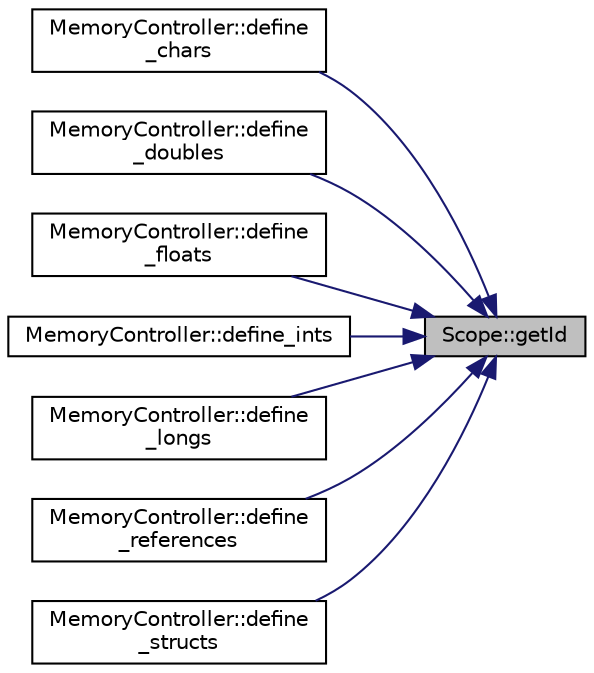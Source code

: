 digraph "Scope::getId"
{
 // INTERACTIVE_SVG=YES
 // LATEX_PDF_SIZE
  edge [fontname="Helvetica",fontsize="10",labelfontname="Helvetica",labelfontsize="10"];
  node [fontname="Helvetica",fontsize="10",shape=record];
  rankdir="RL";
  Node1 [label="Scope::getId",height=0.2,width=0.4,color="black", fillcolor="grey75", style="filled", fontcolor="black",tooltip=" "];
  Node1 -> Node2 [dir="back",color="midnightblue",fontsize="10",style="solid",fontname="Helvetica"];
  Node2 [label="MemoryController::define\l_chars",height=0.2,width=0.4,color="black", fillcolor="white", style="filled",URL="$classMemoryController.html#abda69812911e33a1295109173c3915a0",tooltip=" "];
  Node1 -> Node3 [dir="back",color="midnightblue",fontsize="10",style="solid",fontname="Helvetica"];
  Node3 [label="MemoryController::define\l_doubles",height=0.2,width=0.4,color="black", fillcolor="white", style="filled",URL="$classMemoryController.html#aeca27ac53358ef654308b6a90de54bc1",tooltip=" "];
  Node1 -> Node4 [dir="back",color="midnightblue",fontsize="10",style="solid",fontname="Helvetica"];
  Node4 [label="MemoryController::define\l_floats",height=0.2,width=0.4,color="black", fillcolor="white", style="filled",URL="$classMemoryController.html#aeddc3c48a7e39b5bcfb4c2e23549b8d6",tooltip=" "];
  Node1 -> Node5 [dir="back",color="midnightblue",fontsize="10",style="solid",fontname="Helvetica"];
  Node5 [label="MemoryController::define_ints",height=0.2,width=0.4,color="black", fillcolor="white", style="filled",URL="$classMemoryController.html#ab48b3de5ed7f68eec61b77343f747a55",tooltip=" "];
  Node1 -> Node6 [dir="back",color="midnightblue",fontsize="10",style="solid",fontname="Helvetica"];
  Node6 [label="MemoryController::define\l_longs",height=0.2,width=0.4,color="black", fillcolor="white", style="filled",URL="$classMemoryController.html#a0790a9877e34915f7062dcbe96ba3194",tooltip=" "];
  Node1 -> Node7 [dir="back",color="midnightblue",fontsize="10",style="solid",fontname="Helvetica"];
  Node7 [label="MemoryController::define\l_references",height=0.2,width=0.4,color="black", fillcolor="white", style="filled",URL="$classMemoryController.html#ab6f3b66e7918f9690c8b703333879c3f",tooltip=" "];
  Node1 -> Node8 [dir="back",color="midnightblue",fontsize="10",style="solid",fontname="Helvetica"];
  Node8 [label="MemoryController::define\l_structs",height=0.2,width=0.4,color="black", fillcolor="white", style="filled",URL="$classMemoryController.html#ac480227d61b289e5a6f3914e3467803d",tooltip=" "];
}
